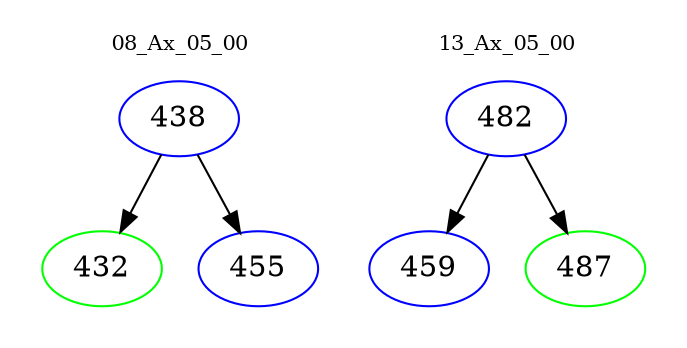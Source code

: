digraph{
subgraph cluster_0 {
color = white
label = "08_Ax_05_00";
fontsize=10;
T0_438 [label="438", color="blue"]
T0_438 -> T0_432 [color="black"]
T0_432 [label="432", color="green"]
T0_438 -> T0_455 [color="black"]
T0_455 [label="455", color="blue"]
}
subgraph cluster_1 {
color = white
label = "13_Ax_05_00";
fontsize=10;
T1_482 [label="482", color="blue"]
T1_482 -> T1_459 [color="black"]
T1_459 [label="459", color="blue"]
T1_482 -> T1_487 [color="black"]
T1_487 [label="487", color="green"]
}
}
